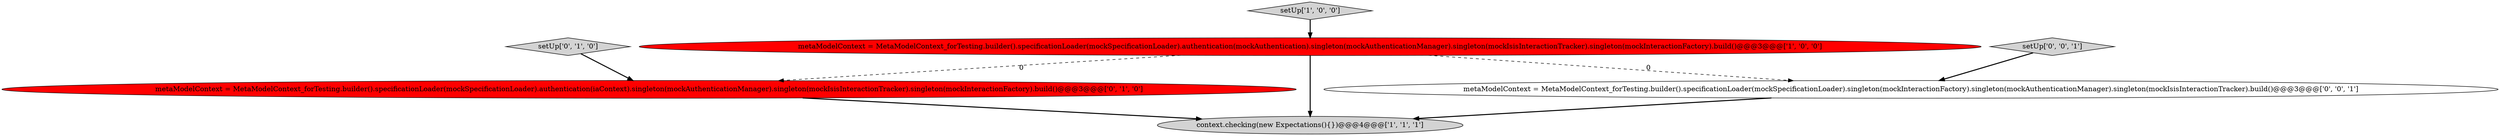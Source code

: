digraph {
2 [style = filled, label = "metaModelContext = MetaModelContext_forTesting.builder().specificationLoader(mockSpecificationLoader).authentication(mockAuthentication).singleton(mockAuthenticationManager).singleton(mockIsisInteractionTracker).singleton(mockInteractionFactory).build()@@@3@@@['1', '0', '0']", fillcolor = red, shape = ellipse image = "AAA1AAABBB1BBB"];
6 [style = filled, label = "metaModelContext = MetaModelContext_forTesting.builder().specificationLoader(mockSpecificationLoader).singleton(mockInteractionFactory).singleton(mockAuthenticationManager).singleton(mockIsisInteractionTracker).build()@@@3@@@['0', '0', '1']", fillcolor = white, shape = ellipse image = "AAA0AAABBB3BBB"];
0 [style = filled, label = "context.checking(new Expectations(){})@@@4@@@['1', '1', '1']", fillcolor = lightgray, shape = ellipse image = "AAA0AAABBB1BBB"];
3 [style = filled, label = "metaModelContext = MetaModelContext_forTesting.builder().specificationLoader(mockSpecificationLoader).authentication(iaContext).singleton(mockAuthenticationManager).singleton(mockIsisInteractionTracker).singleton(mockInteractionFactory).build()@@@3@@@['0', '1', '0']", fillcolor = red, shape = ellipse image = "AAA1AAABBB2BBB"];
1 [style = filled, label = "setUp['1', '0', '0']", fillcolor = lightgray, shape = diamond image = "AAA0AAABBB1BBB"];
4 [style = filled, label = "setUp['0', '1', '0']", fillcolor = lightgray, shape = diamond image = "AAA0AAABBB2BBB"];
5 [style = filled, label = "setUp['0', '0', '1']", fillcolor = lightgray, shape = diamond image = "AAA0AAABBB3BBB"];
4->3 [style = bold, label=""];
1->2 [style = bold, label=""];
2->0 [style = bold, label=""];
6->0 [style = bold, label=""];
5->6 [style = bold, label=""];
2->3 [style = dashed, label="0"];
3->0 [style = bold, label=""];
2->6 [style = dashed, label="0"];
}
